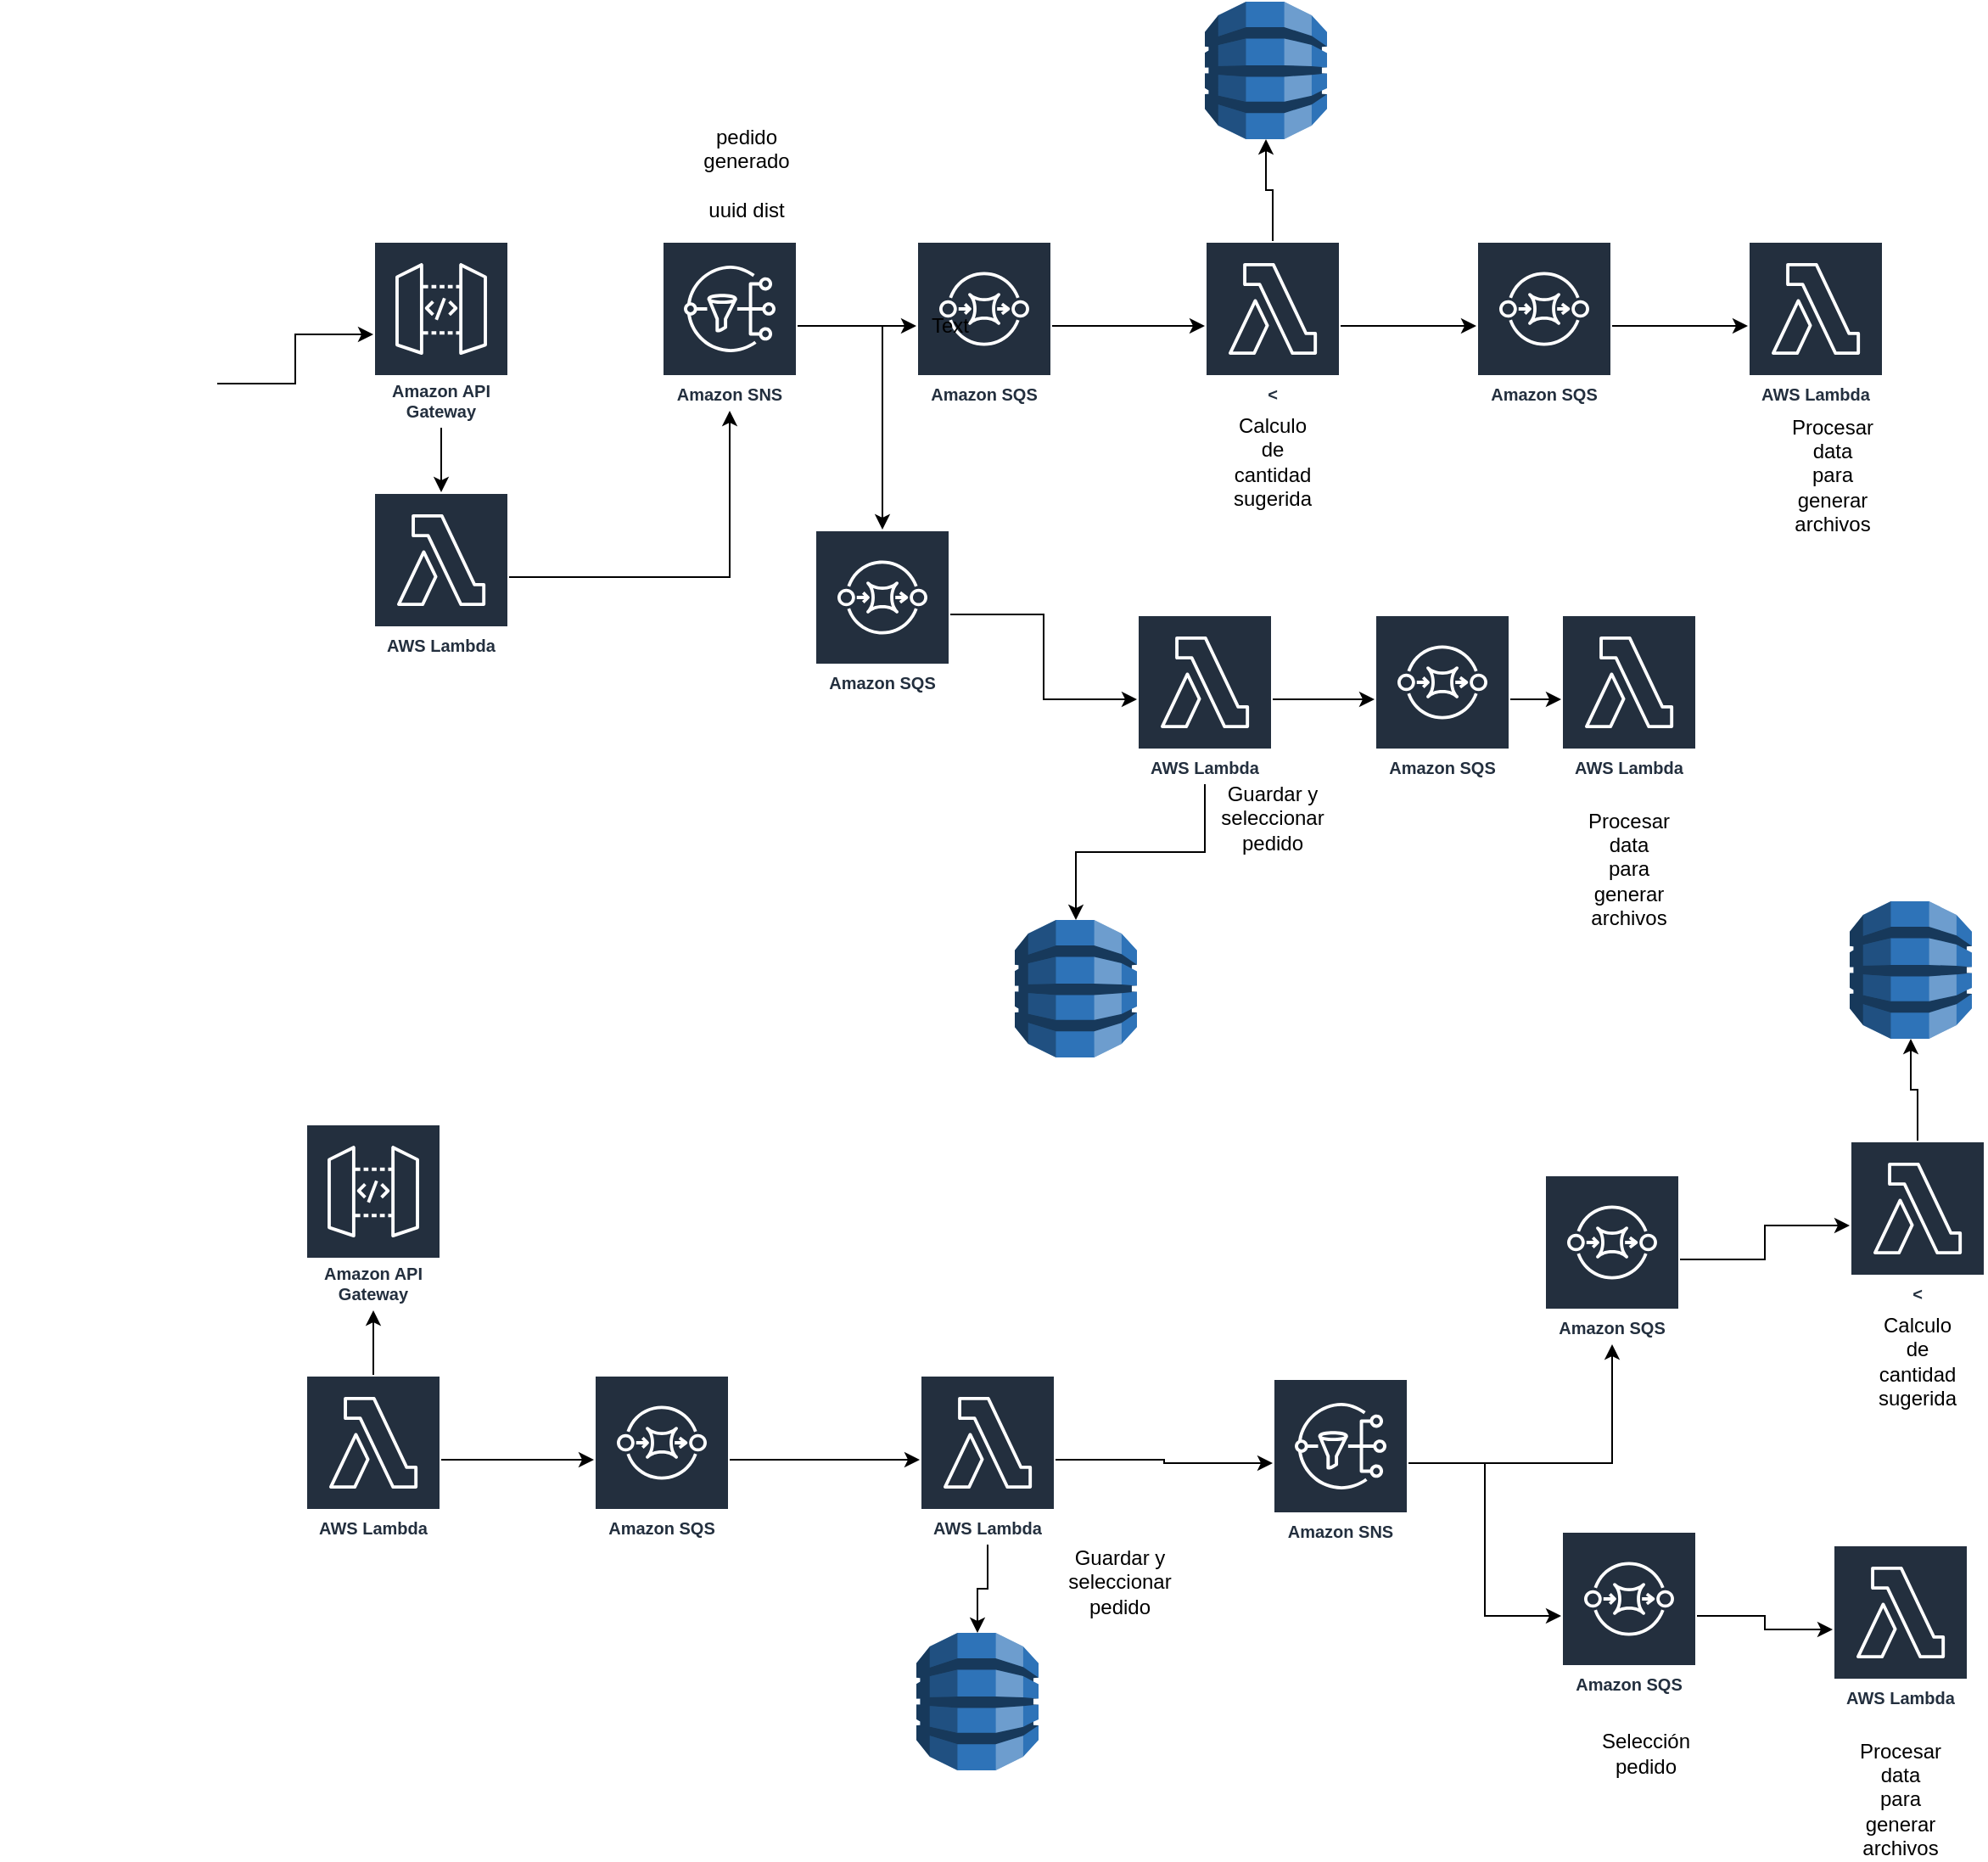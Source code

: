 <mxfile version="14.2.9" type="github">
  <diagram id="YVGtKCQuAJrb9fusuUW2" name="Page-1">
    <mxGraphModel dx="1066" dy="631" grid="1" gridSize="10" guides="1" tooltips="1" connect="1" arrows="1" fold="1" page="1" pageScale="1" pageWidth="1920" pageHeight="1200" math="0" shadow="0">
      <root>
        <mxCell id="0" />
        <mxCell id="1" parent="0" />
        <mxCell id="wvHoCXfjdqKl0tfVTvvo-5" style="edgeStyle=orthogonalEdgeStyle;rounded=0;orthogonalLoop=1;jettySize=auto;html=1;exitX=1;exitY=0.5;exitDx=0;exitDy=0;" edge="1" parent="1" source="wvHoCXfjdqKl0tfVTvvo-3" target="wvHoCXfjdqKl0tfVTvvo-4">
          <mxGeometry relative="1" as="geometry" />
        </mxCell>
        <mxCell id="wvHoCXfjdqKl0tfVTvvo-3" value="" style="shape=image;html=1;verticalAlign=top;verticalLabelPosition=bottom;labelBackgroundColor=#ffffff;imageAspect=0;aspect=fixed;image=https://cdn3.iconfinder.com/data/icons/file-set-volume-1/512/Artboard_9-128.png" vertex="1" parent="1">
          <mxGeometry x="40" y="290" width="128" height="128" as="geometry" />
        </mxCell>
        <mxCell id="wvHoCXfjdqKl0tfVTvvo-8" value="" style="edgeStyle=orthogonalEdgeStyle;rounded=0;orthogonalLoop=1;jettySize=auto;html=1;" edge="1" parent="1" source="wvHoCXfjdqKl0tfVTvvo-4" target="wvHoCXfjdqKl0tfVTvvo-7">
          <mxGeometry relative="1" as="geometry" />
        </mxCell>
        <mxCell id="wvHoCXfjdqKl0tfVTvvo-4" value="Amazon API Gateway" style="outlineConnect=0;fontColor=#232F3E;gradientColor=none;strokeColor=#ffffff;fillColor=#232F3E;dashed=0;verticalLabelPosition=middle;verticalAlign=bottom;align=center;html=1;whiteSpace=wrap;fontSize=10;fontStyle=1;spacing=3;shape=mxgraph.aws4.productIcon;prIcon=mxgraph.aws4.api_gateway;" vertex="1" parent="1">
          <mxGeometry x="260" y="270" width="80" height="110" as="geometry" />
        </mxCell>
        <mxCell id="wvHoCXfjdqKl0tfVTvvo-11" value="" style="edgeStyle=orthogonalEdgeStyle;rounded=0;orthogonalLoop=1;jettySize=auto;html=1;" edge="1" parent="1" source="wvHoCXfjdqKl0tfVTvvo-6" target="wvHoCXfjdqKl0tfVTvvo-10">
          <mxGeometry relative="1" as="geometry" />
        </mxCell>
        <mxCell id="wvHoCXfjdqKl0tfVTvvo-18" style="edgeStyle=orthogonalEdgeStyle;rounded=0;orthogonalLoop=1;jettySize=auto;html=1;" edge="1" parent="1" source="wvHoCXfjdqKl0tfVTvvo-6" target="wvHoCXfjdqKl0tfVTvvo-17">
          <mxGeometry relative="1" as="geometry" />
        </mxCell>
        <mxCell id="wvHoCXfjdqKl0tfVTvvo-6" value="Amazon SNS" style="outlineConnect=0;fontColor=#232F3E;gradientColor=none;strokeColor=#ffffff;fillColor=#232F3E;dashed=0;verticalLabelPosition=middle;verticalAlign=bottom;align=center;html=1;whiteSpace=wrap;fontSize=10;fontStyle=1;spacing=3;shape=mxgraph.aws4.productIcon;prIcon=mxgraph.aws4.sns;" vertex="1" parent="1">
          <mxGeometry x="430" y="270" width="80" height="100" as="geometry" />
        </mxCell>
        <mxCell id="wvHoCXfjdqKl0tfVTvvo-9" style="edgeStyle=orthogonalEdgeStyle;rounded=0;orthogonalLoop=1;jettySize=auto;html=1;" edge="1" parent="1" source="wvHoCXfjdqKl0tfVTvvo-7" target="wvHoCXfjdqKl0tfVTvvo-6">
          <mxGeometry relative="1" as="geometry" />
        </mxCell>
        <mxCell id="wvHoCXfjdqKl0tfVTvvo-7" value="AWS Lambda" style="outlineConnect=0;fontColor=#232F3E;gradientColor=none;strokeColor=#ffffff;fillColor=#232F3E;dashed=0;verticalLabelPosition=middle;verticalAlign=bottom;align=center;html=1;whiteSpace=wrap;fontSize=10;fontStyle=1;spacing=3;shape=mxgraph.aws4.productIcon;prIcon=mxgraph.aws4.lambda;" vertex="1" parent="1">
          <mxGeometry x="260" y="418" width="80" height="100" as="geometry" />
        </mxCell>
        <mxCell id="wvHoCXfjdqKl0tfVTvvo-14" value="" style="edgeStyle=orthogonalEdgeStyle;rounded=0;orthogonalLoop=1;jettySize=auto;html=1;" edge="1" parent="1" source="wvHoCXfjdqKl0tfVTvvo-10" target="wvHoCXfjdqKl0tfVTvvo-12">
          <mxGeometry relative="1" as="geometry" />
        </mxCell>
        <mxCell id="wvHoCXfjdqKl0tfVTvvo-10" value="Amazon SQS" style="outlineConnect=0;fontColor=#232F3E;gradientColor=none;strokeColor=#ffffff;fillColor=#232F3E;dashed=0;verticalLabelPosition=middle;verticalAlign=bottom;align=center;html=1;whiteSpace=wrap;fontSize=10;fontStyle=1;spacing=3;shape=mxgraph.aws4.productIcon;prIcon=mxgraph.aws4.sqs;" vertex="1" parent="1">
          <mxGeometry x="580" y="270" width="80" height="100" as="geometry" />
        </mxCell>
        <mxCell id="wvHoCXfjdqKl0tfVTvvo-41" value="" style="edgeStyle=orthogonalEdgeStyle;rounded=0;orthogonalLoop=1;jettySize=auto;html=1;" edge="1" parent="1" source="wvHoCXfjdqKl0tfVTvvo-12" target="wvHoCXfjdqKl0tfVTvvo-31">
          <mxGeometry relative="1" as="geometry" />
        </mxCell>
        <mxCell id="wvHoCXfjdqKl0tfVTvvo-43" value="" style="edgeStyle=orthogonalEdgeStyle;rounded=0;orthogonalLoop=1;jettySize=auto;html=1;" edge="1" parent="1" source="wvHoCXfjdqKl0tfVTvvo-12" target="wvHoCXfjdqKl0tfVTvvo-42">
          <mxGeometry relative="1" as="geometry" />
        </mxCell>
        <mxCell id="wvHoCXfjdqKl0tfVTvvo-12" value="&amp;lt;" style="outlineConnect=0;fontColor=#232F3E;gradientColor=none;strokeColor=#ffffff;fillColor=#232F3E;dashed=0;verticalLabelPosition=middle;verticalAlign=bottom;align=center;html=1;whiteSpace=wrap;fontSize=10;fontStyle=1;spacing=3;shape=mxgraph.aws4.productIcon;prIcon=mxgraph.aws4.lambda;" vertex="1" parent="1">
          <mxGeometry x="750" y="270" width="80" height="100" as="geometry" />
        </mxCell>
        <mxCell id="wvHoCXfjdqKl0tfVTvvo-15" value="Calculo de cantidad sugerida" style="text;html=1;strokeColor=none;fillColor=none;align=center;verticalAlign=middle;whiteSpace=wrap;rounded=0;" vertex="1" parent="1">
          <mxGeometry x="770" y="390" width="40" height="20" as="geometry" />
        </mxCell>
        <mxCell id="wvHoCXfjdqKl0tfVTvvo-20" style="edgeStyle=orthogonalEdgeStyle;rounded=0;orthogonalLoop=1;jettySize=auto;html=1;" edge="1" parent="1" source="wvHoCXfjdqKl0tfVTvvo-17" target="wvHoCXfjdqKl0tfVTvvo-19">
          <mxGeometry relative="1" as="geometry" />
        </mxCell>
        <mxCell id="wvHoCXfjdqKl0tfVTvvo-17" value="Amazon SQS" style="outlineConnect=0;fontColor=#232F3E;gradientColor=none;strokeColor=#ffffff;fillColor=#232F3E;dashed=0;verticalLabelPosition=middle;verticalAlign=bottom;align=center;html=1;whiteSpace=wrap;fontSize=10;fontStyle=1;spacing=3;shape=mxgraph.aws4.productIcon;prIcon=mxgraph.aws4.sqs;" vertex="1" parent="1">
          <mxGeometry x="520" y="440" width="80" height="100" as="geometry" />
        </mxCell>
        <mxCell id="wvHoCXfjdqKl0tfVTvvo-23" style="edgeStyle=orthogonalEdgeStyle;rounded=0;orthogonalLoop=1;jettySize=auto;html=1;entryX=0.5;entryY=0;entryDx=0;entryDy=0;entryPerimeter=0;" edge="1" parent="1" source="wvHoCXfjdqKl0tfVTvvo-19" target="wvHoCXfjdqKl0tfVTvvo-22">
          <mxGeometry relative="1" as="geometry" />
        </mxCell>
        <mxCell id="wvHoCXfjdqKl0tfVTvvo-29" value="" style="edgeStyle=orthogonalEdgeStyle;rounded=0;orthogonalLoop=1;jettySize=auto;html=1;" edge="1" parent="1" source="wvHoCXfjdqKl0tfVTvvo-19" target="wvHoCXfjdqKl0tfVTvvo-28">
          <mxGeometry relative="1" as="geometry" />
        </mxCell>
        <mxCell id="wvHoCXfjdqKl0tfVTvvo-19" value="AWS Lambda" style="outlineConnect=0;fontColor=#232F3E;gradientColor=none;strokeColor=#ffffff;fillColor=#232F3E;dashed=0;verticalLabelPosition=middle;verticalAlign=bottom;align=center;html=1;whiteSpace=wrap;fontSize=10;fontStyle=1;spacing=3;shape=mxgraph.aws4.productIcon;prIcon=mxgraph.aws4.lambda;" vertex="1" parent="1">
          <mxGeometry x="710" y="490" width="80" height="100" as="geometry" />
        </mxCell>
        <mxCell id="wvHoCXfjdqKl0tfVTvvo-22" value="" style="outlineConnect=0;dashed=0;verticalLabelPosition=bottom;verticalAlign=top;align=center;html=1;shape=mxgraph.aws3.dynamo_db;fillColor=#2E73B8;gradientColor=none;" vertex="1" parent="1">
          <mxGeometry x="638" y="670" width="72" height="81" as="geometry" />
        </mxCell>
        <mxCell id="wvHoCXfjdqKl0tfVTvvo-24" value="Guardar y seleccionar pedido" style="text;html=1;strokeColor=none;fillColor=none;align=center;verticalAlign=middle;whiteSpace=wrap;rounded=0;" vertex="1" parent="1">
          <mxGeometry x="770" y="600" width="40" height="20" as="geometry" />
        </mxCell>
        <mxCell id="wvHoCXfjdqKl0tfVTvvo-25" value="AWS Lambda" style="outlineConnect=0;fontColor=#232F3E;gradientColor=none;strokeColor=#ffffff;fillColor=#232F3E;dashed=0;verticalLabelPosition=middle;verticalAlign=bottom;align=center;html=1;whiteSpace=wrap;fontSize=10;fontStyle=1;spacing=3;shape=mxgraph.aws4.productIcon;prIcon=mxgraph.aws4.lambda;" vertex="1" parent="1">
          <mxGeometry x="960" y="490" width="80" height="100" as="geometry" />
        </mxCell>
        <mxCell id="wvHoCXfjdqKl0tfVTvvo-26" value="Procesar data para generar archivos" style="text;html=1;strokeColor=none;fillColor=none;align=center;verticalAlign=middle;whiteSpace=wrap;rounded=0;" vertex="1" parent="1">
          <mxGeometry x="980" y="630" width="40" height="20" as="geometry" />
        </mxCell>
        <mxCell id="wvHoCXfjdqKl0tfVTvvo-27" value="pedido generado&lt;br&gt;&lt;br&gt;uuid dist" style="text;html=1;strokeColor=none;fillColor=none;align=center;verticalAlign=middle;whiteSpace=wrap;rounded=0;" vertex="1" parent="1">
          <mxGeometry x="460" y="220" width="40" height="20" as="geometry" />
        </mxCell>
        <mxCell id="wvHoCXfjdqKl0tfVTvvo-30" value="" style="edgeStyle=orthogonalEdgeStyle;rounded=0;orthogonalLoop=1;jettySize=auto;html=1;" edge="1" parent="1" source="wvHoCXfjdqKl0tfVTvvo-28" target="wvHoCXfjdqKl0tfVTvvo-25">
          <mxGeometry relative="1" as="geometry" />
        </mxCell>
        <mxCell id="wvHoCXfjdqKl0tfVTvvo-28" value="Amazon SQS" style="outlineConnect=0;fontColor=#232F3E;gradientColor=none;strokeColor=#ffffff;fillColor=#232F3E;dashed=0;verticalLabelPosition=middle;verticalAlign=bottom;align=center;html=1;whiteSpace=wrap;fontSize=10;fontStyle=1;spacing=3;shape=mxgraph.aws4.productIcon;prIcon=mxgraph.aws4.sqs;" vertex="1" parent="1">
          <mxGeometry x="850" y="490" width="80" height="100" as="geometry" />
        </mxCell>
        <mxCell id="wvHoCXfjdqKl0tfVTvvo-31" value="" style="outlineConnect=0;dashed=0;verticalLabelPosition=bottom;verticalAlign=top;align=center;html=1;shape=mxgraph.aws3.dynamo_db;fillColor=#2E73B8;gradientColor=none;" vertex="1" parent="1">
          <mxGeometry x="750" y="129" width="72" height="81" as="geometry" />
        </mxCell>
        <mxCell id="wvHoCXfjdqKl0tfVTvvo-35" value="" style="shape=image;html=1;verticalAlign=top;verticalLabelPosition=bottom;labelBackgroundColor=#ffffff;imageAspect=0;aspect=fixed;image=https://cdn3.iconfinder.com/data/icons/file-set-volume-1/512/Artboard_9-128.png" vertex="1" parent="1">
          <mxGeometry x="538" y="546" width="44" height="44" as="geometry" />
        </mxCell>
        <mxCell id="wvHoCXfjdqKl0tfVTvvo-37" value="Text" style="text;html=1;strokeColor=none;fillColor=none;align=center;verticalAlign=middle;whiteSpace=wrap;rounded=0;" vertex="1" parent="1">
          <mxGeometry x="580" y="310" width="40" height="20" as="geometry" />
        </mxCell>
        <mxCell id="wvHoCXfjdqKl0tfVTvvo-45" value="" style="edgeStyle=orthogonalEdgeStyle;rounded=0;orthogonalLoop=1;jettySize=auto;html=1;" edge="1" parent="1" source="wvHoCXfjdqKl0tfVTvvo-42" target="wvHoCXfjdqKl0tfVTvvo-44">
          <mxGeometry relative="1" as="geometry" />
        </mxCell>
        <mxCell id="wvHoCXfjdqKl0tfVTvvo-42" value="Amazon SQS" style="outlineConnect=0;fontColor=#232F3E;gradientColor=none;strokeColor=#ffffff;fillColor=#232F3E;dashed=0;verticalLabelPosition=middle;verticalAlign=bottom;align=center;html=1;whiteSpace=wrap;fontSize=10;fontStyle=1;spacing=3;shape=mxgraph.aws4.productIcon;prIcon=mxgraph.aws4.sqs;" vertex="1" parent="1">
          <mxGeometry x="910" y="270" width="80" height="100" as="geometry" />
        </mxCell>
        <mxCell id="wvHoCXfjdqKl0tfVTvvo-44" value="AWS Lambda" style="outlineConnect=0;fontColor=#232F3E;gradientColor=none;strokeColor=#ffffff;fillColor=#232F3E;dashed=0;verticalLabelPosition=middle;verticalAlign=bottom;align=center;html=1;whiteSpace=wrap;fontSize=10;fontStyle=1;spacing=3;shape=mxgraph.aws4.productIcon;prIcon=mxgraph.aws4.lambda;" vertex="1" parent="1">
          <mxGeometry x="1070" y="270" width="80" height="100" as="geometry" />
        </mxCell>
        <mxCell id="wvHoCXfjdqKl0tfVTvvo-46" value="Procesar data para generar archivos" style="text;html=1;strokeColor=none;fillColor=none;align=center;verticalAlign=middle;whiteSpace=wrap;rounded=0;" vertex="1" parent="1">
          <mxGeometry x="1100" y="398" width="40" height="20" as="geometry" />
        </mxCell>
        <mxCell id="wvHoCXfjdqKl0tfVTvvo-47" value="Amazon API Gateway" style="outlineConnect=0;fontColor=#232F3E;gradientColor=none;strokeColor=#ffffff;fillColor=#232F3E;dashed=0;verticalLabelPosition=middle;verticalAlign=bottom;align=center;html=1;whiteSpace=wrap;fontSize=10;fontStyle=1;spacing=3;shape=mxgraph.aws4.productIcon;prIcon=mxgraph.aws4.api_gateway;" vertex="1" parent="1">
          <mxGeometry x="220" y="790" width="80" height="110" as="geometry" />
        </mxCell>
        <mxCell id="wvHoCXfjdqKl0tfVTvvo-52" value="" style="edgeStyle=orthogonalEdgeStyle;rounded=0;orthogonalLoop=1;jettySize=auto;html=1;" edge="1" parent="1" source="wvHoCXfjdqKl0tfVTvvo-48" target="wvHoCXfjdqKl0tfVTvvo-47">
          <mxGeometry relative="1" as="geometry" />
        </mxCell>
        <mxCell id="wvHoCXfjdqKl0tfVTvvo-53" value="" style="edgeStyle=orthogonalEdgeStyle;rounded=0;orthogonalLoop=1;jettySize=auto;html=1;" edge="1" parent="1" source="wvHoCXfjdqKl0tfVTvvo-48" target="wvHoCXfjdqKl0tfVTvvo-49">
          <mxGeometry relative="1" as="geometry" />
        </mxCell>
        <mxCell id="wvHoCXfjdqKl0tfVTvvo-48" value="AWS Lambda" style="outlineConnect=0;fontColor=#232F3E;gradientColor=none;strokeColor=#ffffff;fillColor=#232F3E;dashed=0;verticalLabelPosition=middle;verticalAlign=bottom;align=center;html=1;whiteSpace=wrap;fontSize=10;fontStyle=1;spacing=3;shape=mxgraph.aws4.productIcon;prIcon=mxgraph.aws4.lambda;" vertex="1" parent="1">
          <mxGeometry x="220" y="938" width="80" height="100" as="geometry" />
        </mxCell>
        <mxCell id="wvHoCXfjdqKl0tfVTvvo-55" value="" style="edgeStyle=orthogonalEdgeStyle;rounded=0;orthogonalLoop=1;jettySize=auto;html=1;" edge="1" parent="1" source="wvHoCXfjdqKl0tfVTvvo-49" target="wvHoCXfjdqKl0tfVTvvo-50">
          <mxGeometry relative="1" as="geometry" />
        </mxCell>
        <mxCell id="wvHoCXfjdqKl0tfVTvvo-49" value="Amazon SQS" style="outlineConnect=0;fontColor=#232F3E;gradientColor=none;strokeColor=#ffffff;fillColor=#232F3E;dashed=0;verticalLabelPosition=middle;verticalAlign=bottom;align=center;html=1;whiteSpace=wrap;fontSize=10;fontStyle=1;spacing=3;shape=mxgraph.aws4.productIcon;prIcon=mxgraph.aws4.sqs;" vertex="1" parent="1">
          <mxGeometry x="390" y="938" width="80" height="100" as="geometry" />
        </mxCell>
        <mxCell id="wvHoCXfjdqKl0tfVTvvo-57" value="" style="edgeStyle=orthogonalEdgeStyle;rounded=0;orthogonalLoop=1;jettySize=auto;html=1;" edge="1" parent="1" source="wvHoCXfjdqKl0tfVTvvo-50" target="wvHoCXfjdqKl0tfVTvvo-56">
          <mxGeometry relative="1" as="geometry" />
        </mxCell>
        <mxCell id="wvHoCXfjdqKl0tfVTvvo-59" value="" style="edgeStyle=orthogonalEdgeStyle;rounded=0;orthogonalLoop=1;jettySize=auto;html=1;" edge="1" parent="1" source="wvHoCXfjdqKl0tfVTvvo-50" target="wvHoCXfjdqKl0tfVTvvo-58">
          <mxGeometry relative="1" as="geometry" />
        </mxCell>
        <mxCell id="wvHoCXfjdqKl0tfVTvvo-50" value="AWS Lambda" style="outlineConnect=0;fontColor=#232F3E;gradientColor=none;strokeColor=#ffffff;fillColor=#232F3E;dashed=0;verticalLabelPosition=middle;verticalAlign=bottom;align=center;html=1;whiteSpace=wrap;fontSize=10;fontStyle=1;spacing=3;shape=mxgraph.aws4.productIcon;prIcon=mxgraph.aws4.lambda;" vertex="1" parent="1">
          <mxGeometry x="582" y="938" width="80" height="100" as="geometry" />
        </mxCell>
        <mxCell id="wvHoCXfjdqKl0tfVTvvo-51" value="Guardar y seleccionar pedido" style="text;html=1;strokeColor=none;fillColor=none;align=center;verticalAlign=middle;whiteSpace=wrap;rounded=0;" vertex="1" parent="1">
          <mxGeometry x="680" y="1050" width="40" height="20" as="geometry" />
        </mxCell>
        <mxCell id="wvHoCXfjdqKl0tfVTvvo-56" value="" style="outlineConnect=0;dashed=0;verticalLabelPosition=bottom;verticalAlign=top;align=center;html=1;shape=mxgraph.aws3.dynamo_db;fillColor=#2E73B8;gradientColor=none;" vertex="1" parent="1">
          <mxGeometry x="580" y="1090" width="72" height="81" as="geometry" />
        </mxCell>
        <mxCell id="wvHoCXfjdqKl0tfVTvvo-61" style="edgeStyle=orthogonalEdgeStyle;rounded=0;orthogonalLoop=1;jettySize=auto;html=1;" edge="1" parent="1" source="wvHoCXfjdqKl0tfVTvvo-58" target="wvHoCXfjdqKl0tfVTvvo-60">
          <mxGeometry relative="1" as="geometry" />
        </mxCell>
        <mxCell id="wvHoCXfjdqKl0tfVTvvo-65" style="edgeStyle=orthogonalEdgeStyle;rounded=0;orthogonalLoop=1;jettySize=auto;html=1;" edge="1" parent="1" source="wvHoCXfjdqKl0tfVTvvo-58" target="wvHoCXfjdqKl0tfVTvvo-62">
          <mxGeometry relative="1" as="geometry" />
        </mxCell>
        <mxCell id="wvHoCXfjdqKl0tfVTvvo-58" value="Amazon SNS" style="outlineConnect=0;fontColor=#232F3E;gradientColor=none;strokeColor=#ffffff;fillColor=#232F3E;dashed=0;verticalLabelPosition=middle;verticalAlign=bottom;align=center;html=1;whiteSpace=wrap;fontSize=10;fontStyle=1;spacing=3;shape=mxgraph.aws4.productIcon;prIcon=mxgraph.aws4.sns;" vertex="1" parent="1">
          <mxGeometry x="790" y="940" width="80" height="100" as="geometry" />
        </mxCell>
        <mxCell id="wvHoCXfjdqKl0tfVTvvo-68" value="" style="edgeStyle=orthogonalEdgeStyle;rounded=0;orthogonalLoop=1;jettySize=auto;html=1;" edge="1" parent="1" source="wvHoCXfjdqKl0tfVTvvo-60" target="wvHoCXfjdqKl0tfVTvvo-66">
          <mxGeometry relative="1" as="geometry" />
        </mxCell>
        <mxCell id="wvHoCXfjdqKl0tfVTvvo-60" value="Amazon SQS" style="outlineConnect=0;fontColor=#232F3E;gradientColor=none;strokeColor=#ffffff;fillColor=#232F3E;dashed=0;verticalLabelPosition=middle;verticalAlign=bottom;align=center;html=1;whiteSpace=wrap;fontSize=10;fontStyle=1;spacing=3;shape=mxgraph.aws4.productIcon;prIcon=mxgraph.aws4.sqs;" vertex="1" parent="1">
          <mxGeometry x="960" y="1030" width="80" height="100" as="geometry" />
        </mxCell>
        <mxCell id="wvHoCXfjdqKl0tfVTvvo-74" style="edgeStyle=orthogonalEdgeStyle;rounded=0;orthogonalLoop=1;jettySize=auto;html=1;" edge="1" parent="1" source="wvHoCXfjdqKl0tfVTvvo-62" target="wvHoCXfjdqKl0tfVTvvo-70">
          <mxGeometry relative="1" as="geometry" />
        </mxCell>
        <mxCell id="wvHoCXfjdqKl0tfVTvvo-62" value="Amazon SQS" style="outlineConnect=0;fontColor=#232F3E;gradientColor=none;strokeColor=#ffffff;fillColor=#232F3E;dashed=0;verticalLabelPosition=middle;verticalAlign=bottom;align=center;html=1;whiteSpace=wrap;fontSize=10;fontStyle=1;spacing=3;shape=mxgraph.aws4.productIcon;prIcon=mxgraph.aws4.sqs;" vertex="1" parent="1">
          <mxGeometry x="950" y="820" width="80" height="100" as="geometry" />
        </mxCell>
        <mxCell id="wvHoCXfjdqKl0tfVTvvo-66" value="AWS Lambda" style="outlineConnect=0;fontColor=#232F3E;gradientColor=none;strokeColor=#ffffff;fillColor=#232F3E;dashed=0;verticalLabelPosition=middle;verticalAlign=bottom;align=center;html=1;whiteSpace=wrap;fontSize=10;fontStyle=1;spacing=3;shape=mxgraph.aws4.productIcon;prIcon=mxgraph.aws4.lambda;" vertex="1" parent="1">
          <mxGeometry x="1120" y="1038" width="80" height="100" as="geometry" />
        </mxCell>
        <mxCell id="wvHoCXfjdqKl0tfVTvvo-67" value="Procesar data para generar archivos" style="text;html=1;strokeColor=none;fillColor=none;align=center;verticalAlign=middle;whiteSpace=wrap;rounded=0;" vertex="1" parent="1">
          <mxGeometry x="1140" y="1178" width="40" height="20" as="geometry" />
        </mxCell>
        <mxCell id="wvHoCXfjdqKl0tfVTvvo-75" value="" style="edgeStyle=orthogonalEdgeStyle;rounded=0;orthogonalLoop=1;jettySize=auto;html=1;" edge="1" parent="1" source="wvHoCXfjdqKl0tfVTvvo-70" target="wvHoCXfjdqKl0tfVTvvo-72">
          <mxGeometry relative="1" as="geometry" />
        </mxCell>
        <mxCell id="wvHoCXfjdqKl0tfVTvvo-70" value="&amp;lt;" style="outlineConnect=0;fontColor=#232F3E;gradientColor=none;strokeColor=#ffffff;fillColor=#232F3E;dashed=0;verticalLabelPosition=middle;verticalAlign=bottom;align=center;html=1;whiteSpace=wrap;fontSize=10;fontStyle=1;spacing=3;shape=mxgraph.aws4.productIcon;prIcon=mxgraph.aws4.lambda;" vertex="1" parent="1">
          <mxGeometry x="1130" y="800" width="80" height="100" as="geometry" />
        </mxCell>
        <mxCell id="wvHoCXfjdqKl0tfVTvvo-71" value="Calculo de cantidad sugerida" style="text;html=1;strokeColor=none;fillColor=none;align=center;verticalAlign=middle;whiteSpace=wrap;rounded=0;" vertex="1" parent="1">
          <mxGeometry x="1150" y="920" width="40" height="20" as="geometry" />
        </mxCell>
        <mxCell id="wvHoCXfjdqKl0tfVTvvo-72" value="" style="outlineConnect=0;dashed=0;verticalLabelPosition=bottom;verticalAlign=top;align=center;html=1;shape=mxgraph.aws3.dynamo_db;fillColor=#2E73B8;gradientColor=none;" vertex="1" parent="1">
          <mxGeometry x="1130" y="659" width="72" height="81" as="geometry" />
        </mxCell>
        <mxCell id="wvHoCXfjdqKl0tfVTvvo-76" value="Selección pedido" style="text;html=1;strokeColor=none;fillColor=none;align=center;verticalAlign=middle;whiteSpace=wrap;rounded=0;" vertex="1" parent="1">
          <mxGeometry x="990" y="1151" width="40" height="20" as="geometry" />
        </mxCell>
      </root>
    </mxGraphModel>
  </diagram>
</mxfile>
